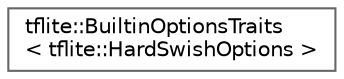 digraph "Graphical Class Hierarchy"
{
 // LATEX_PDF_SIZE
  bgcolor="transparent";
  edge [fontname=Helvetica,fontsize=10,labelfontname=Helvetica,labelfontsize=10];
  node [fontname=Helvetica,fontsize=10,shape=box,height=0.2,width=0.4];
  rankdir="LR";
  Node0 [id="Node000000",label="tflite::BuiltinOptionsTraits\l\< tflite::HardSwishOptions \>",height=0.2,width=0.4,color="grey40", fillcolor="white", style="filled",URL="$structtflite_1_1_builtin_options_traits_3_01tflite_1_1_hard_swish_options_01_4.html",tooltip=" "];
}
